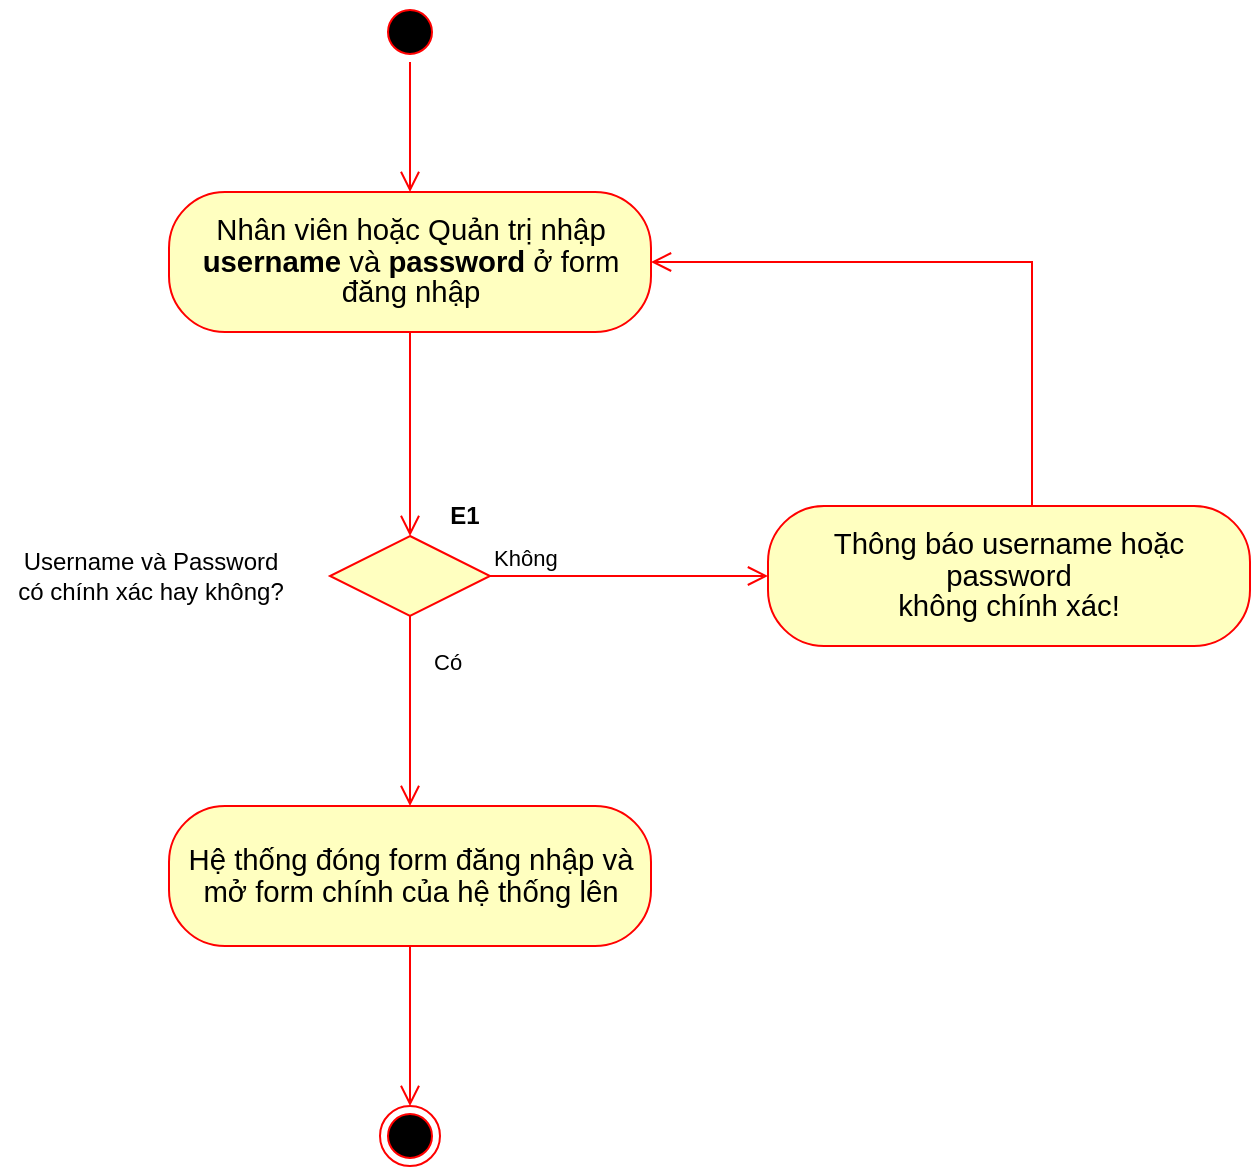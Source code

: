 <mxfile version="16.5.1" type="device"><diagram id="AcsiWmHQyFGquYdm_y9N" name="Page-1"><mxGraphModel dx="918" dy="754" grid="1" gridSize="10" guides="1" tooltips="1" connect="1" arrows="1" fold="1" page="1" pageScale="1" pageWidth="850" pageHeight="1100" math="0" shadow="0"><root><mxCell id="0"/><mxCell id="1" parent="0"/><mxCell id="16gyaqh5jp1LO1Qn1m7W-1" value="" style="ellipse;html=1;shape=startState;fillColor=#000000;strokeColor=#ff0000;" parent="1" vertex="1"><mxGeometry x="303" y="259" width="30" height="30" as="geometry"/></mxCell><mxCell id="16gyaqh5jp1LO1Qn1m7W-2" value="" style="edgeStyle=orthogonalEdgeStyle;html=1;verticalAlign=bottom;endArrow=open;endSize=8;strokeColor=#ff0000;rounded=0;" parent="1" source="16gyaqh5jp1LO1Qn1m7W-1" target="16gyaqh5jp1LO1Qn1m7W-3" edge="1"><mxGeometry relative="1" as="geometry"><mxPoint x="309" y="324" as="targetPoint"/></mxGeometry></mxCell><mxCell id="16gyaqh5jp1LO1Qn1m7W-3" value="&lt;span style=&quot;font-size: 11.0pt ; line-height: 107% ; font-family: &amp;#34;calibri&amp;#34; , sans-serif&quot;&gt;Nhân viên hoặc Quản trị nhập &lt;b&gt;username&lt;/b&gt; và &lt;b&gt;password&lt;/b&gt; ở form đăng nhập&lt;/span&gt;" style="rounded=1;whiteSpace=wrap;html=1;arcSize=40;fontColor=#000000;fillColor=#ffffc0;strokeColor=#ff0000;" parent="1" vertex="1"><mxGeometry x="197.5" y="354" width="241" height="70" as="geometry"/></mxCell><mxCell id="16gyaqh5jp1LO1Qn1m7W-4" value="" style="edgeStyle=orthogonalEdgeStyle;html=1;verticalAlign=bottom;endArrow=open;endSize=8;strokeColor=#ff0000;rounded=0;" parent="1" source="16gyaqh5jp1LO1Qn1m7W-3" target="a9j-pOuoURFXLK4mz6H9-4" edge="1"><mxGeometry relative="1" as="geometry"><mxPoint x="318" y="494" as="targetPoint"/></mxGeometry></mxCell><mxCell id="eM1fIop75ZdLeXXtrJYQ-1" value="" style="ellipse;html=1;shape=endState;fillColor=#000000;strokeColor=#ff0000;" parent="1" vertex="1"><mxGeometry x="303" y="811" width="30" height="30" as="geometry"/></mxCell><mxCell id="a9j-pOuoURFXLK4mz6H9-4" value="" style="rhombus;whiteSpace=wrap;html=1;fillColor=#ffffc0;strokeColor=#ff0000;" parent="1" vertex="1"><mxGeometry x="278" y="526" width="80" height="40" as="geometry"/></mxCell><mxCell id="a9j-pOuoURFXLK4mz6H9-5" value="Không" style="edgeStyle=orthogonalEdgeStyle;html=1;align=left;verticalAlign=bottom;endArrow=open;endSize=8;strokeColor=#ff0000;rounded=0;" parent="1" source="a9j-pOuoURFXLK4mz6H9-4" target="jl0WlRslYu9-nuw7KDSN-1" edge="1"><mxGeometry x="-1" relative="1" as="geometry"><mxPoint x="528" y="616" as="targetPoint"/></mxGeometry></mxCell><mxCell id="a9j-pOuoURFXLK4mz6H9-6" value="Có" style="edgeStyle=orthogonalEdgeStyle;html=1;align=left;verticalAlign=top;endArrow=open;endSize=8;strokeColor=#ff0000;rounded=0;" parent="1" source="a9j-pOuoURFXLK4mz6H9-4" target="a9j-pOuoURFXLK4mz6H9-11" edge="1"><mxGeometry x="-0.8" y="10" relative="1" as="geometry"><mxPoint x="318" y="651" as="targetPoint"/><mxPoint as="offset"/></mxGeometry></mxCell><mxCell id="a9j-pOuoURFXLK4mz6H9-7" value="Username và Password&lt;br&gt;có chính xác hay không?" style="text;html=1;align=center;verticalAlign=middle;resizable=0;points=[];autosize=1;strokeColor=none;fillColor=none;" parent="1" vertex="1"><mxGeometry x="113" y="531" width="150" height="30" as="geometry"/></mxCell><mxCell id="a9j-pOuoURFXLK4mz6H9-11" value="&lt;span style=&quot;font-size: 11.0pt ; line-height: 107% ; font-family: &amp;#34;calibri&amp;#34; , sans-serif&quot;&gt;Hệ thống đóng form đăng nhập và mở form chính của hệ thống lên&lt;/span&gt;" style="rounded=1;whiteSpace=wrap;html=1;arcSize=40;fontColor=#000000;fillColor=#ffffc0;strokeColor=#ff0000;" parent="1" vertex="1"><mxGeometry x="197.5" y="661" width="241" height="70" as="geometry"/></mxCell><mxCell id="a9j-pOuoURFXLK4mz6H9-14" value="" style="edgeStyle=orthogonalEdgeStyle;html=1;verticalAlign=bottom;endArrow=open;endSize=8;strokeColor=#ff0000;rounded=0;" parent="1" source="a9j-pOuoURFXLK4mz6H9-11" target="eM1fIop75ZdLeXXtrJYQ-1" edge="1"><mxGeometry relative="1" as="geometry"><mxPoint x="668.5" y="791" as="targetPoint"/><mxPoint x="328" y="434" as="sourcePoint"/></mxGeometry></mxCell><mxCell id="jl0WlRslYu9-nuw7KDSN-1" value="&lt;span style=&quot;font-size: 11.0pt ; line-height: 107% ; font-family: &amp;#34;calibri&amp;#34; , sans-serif&quot;&gt;Thông báo username hoặc password&lt;br&gt;không chính xác!&lt;br&gt;&lt;/span&gt;" style="rounded=1;whiteSpace=wrap;html=1;arcSize=40;fontColor=#000000;fillColor=#ffffc0;strokeColor=#ff0000;" vertex="1" parent="1"><mxGeometry x="497" y="511" width="241" height="70" as="geometry"/></mxCell><mxCell id="jl0WlRslYu9-nuw7KDSN-2" value="" style="edgeStyle=orthogonalEdgeStyle;html=1;verticalAlign=bottom;endArrow=open;endSize=8;strokeColor=#ff0000;rounded=0;" edge="1" parent="1" source="jl0WlRslYu9-nuw7KDSN-1" target="16gyaqh5jp1LO1Qn1m7W-3"><mxGeometry relative="1" as="geometry"><mxPoint x="328" y="531" as="targetPoint"/><mxPoint x="328" y="434" as="sourcePoint"/><Array as="points"><mxPoint x="629" y="389"/></Array></mxGeometry></mxCell><mxCell id="jl0WlRslYu9-nuw7KDSN-3" value="&lt;b&gt;E1&lt;/b&gt;" style="text;html=1;align=center;verticalAlign=middle;resizable=0;points=[];autosize=1;strokeColor=none;fillColor=none;" vertex="1" parent="1"><mxGeometry x="330" y="506" width="30" height="20" as="geometry"/></mxCell></root></mxGraphModel></diagram></mxfile>